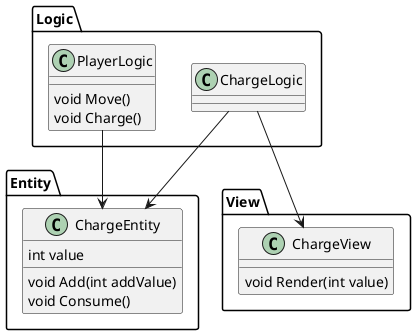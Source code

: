 @startuml

namespace Entity {
'  単一データとそのロジック
  class ChargeEntity{
'    チャージ量の管理
    int value
    void Add(int addValue)
    void Consume()
  }
}

namespace Logic {
'    EntityとViewの橋渡し
  class ChargeLogic{
'    MV(R)PのPresenter
  }
  
  class PlayerLogic{
'    入力よる何がし
    void Move()
    void Charge()
  }
}

namespace View {
  class ChargeView{
'  View
    void Render(int value)
  }
}

Logic.ChargeLogic-->Entity.ChargeEntity
Logic.ChargeLogic-->View.ChargeView
Logic.PlayerLogic-->Entity.ChargeEntity

@enduml